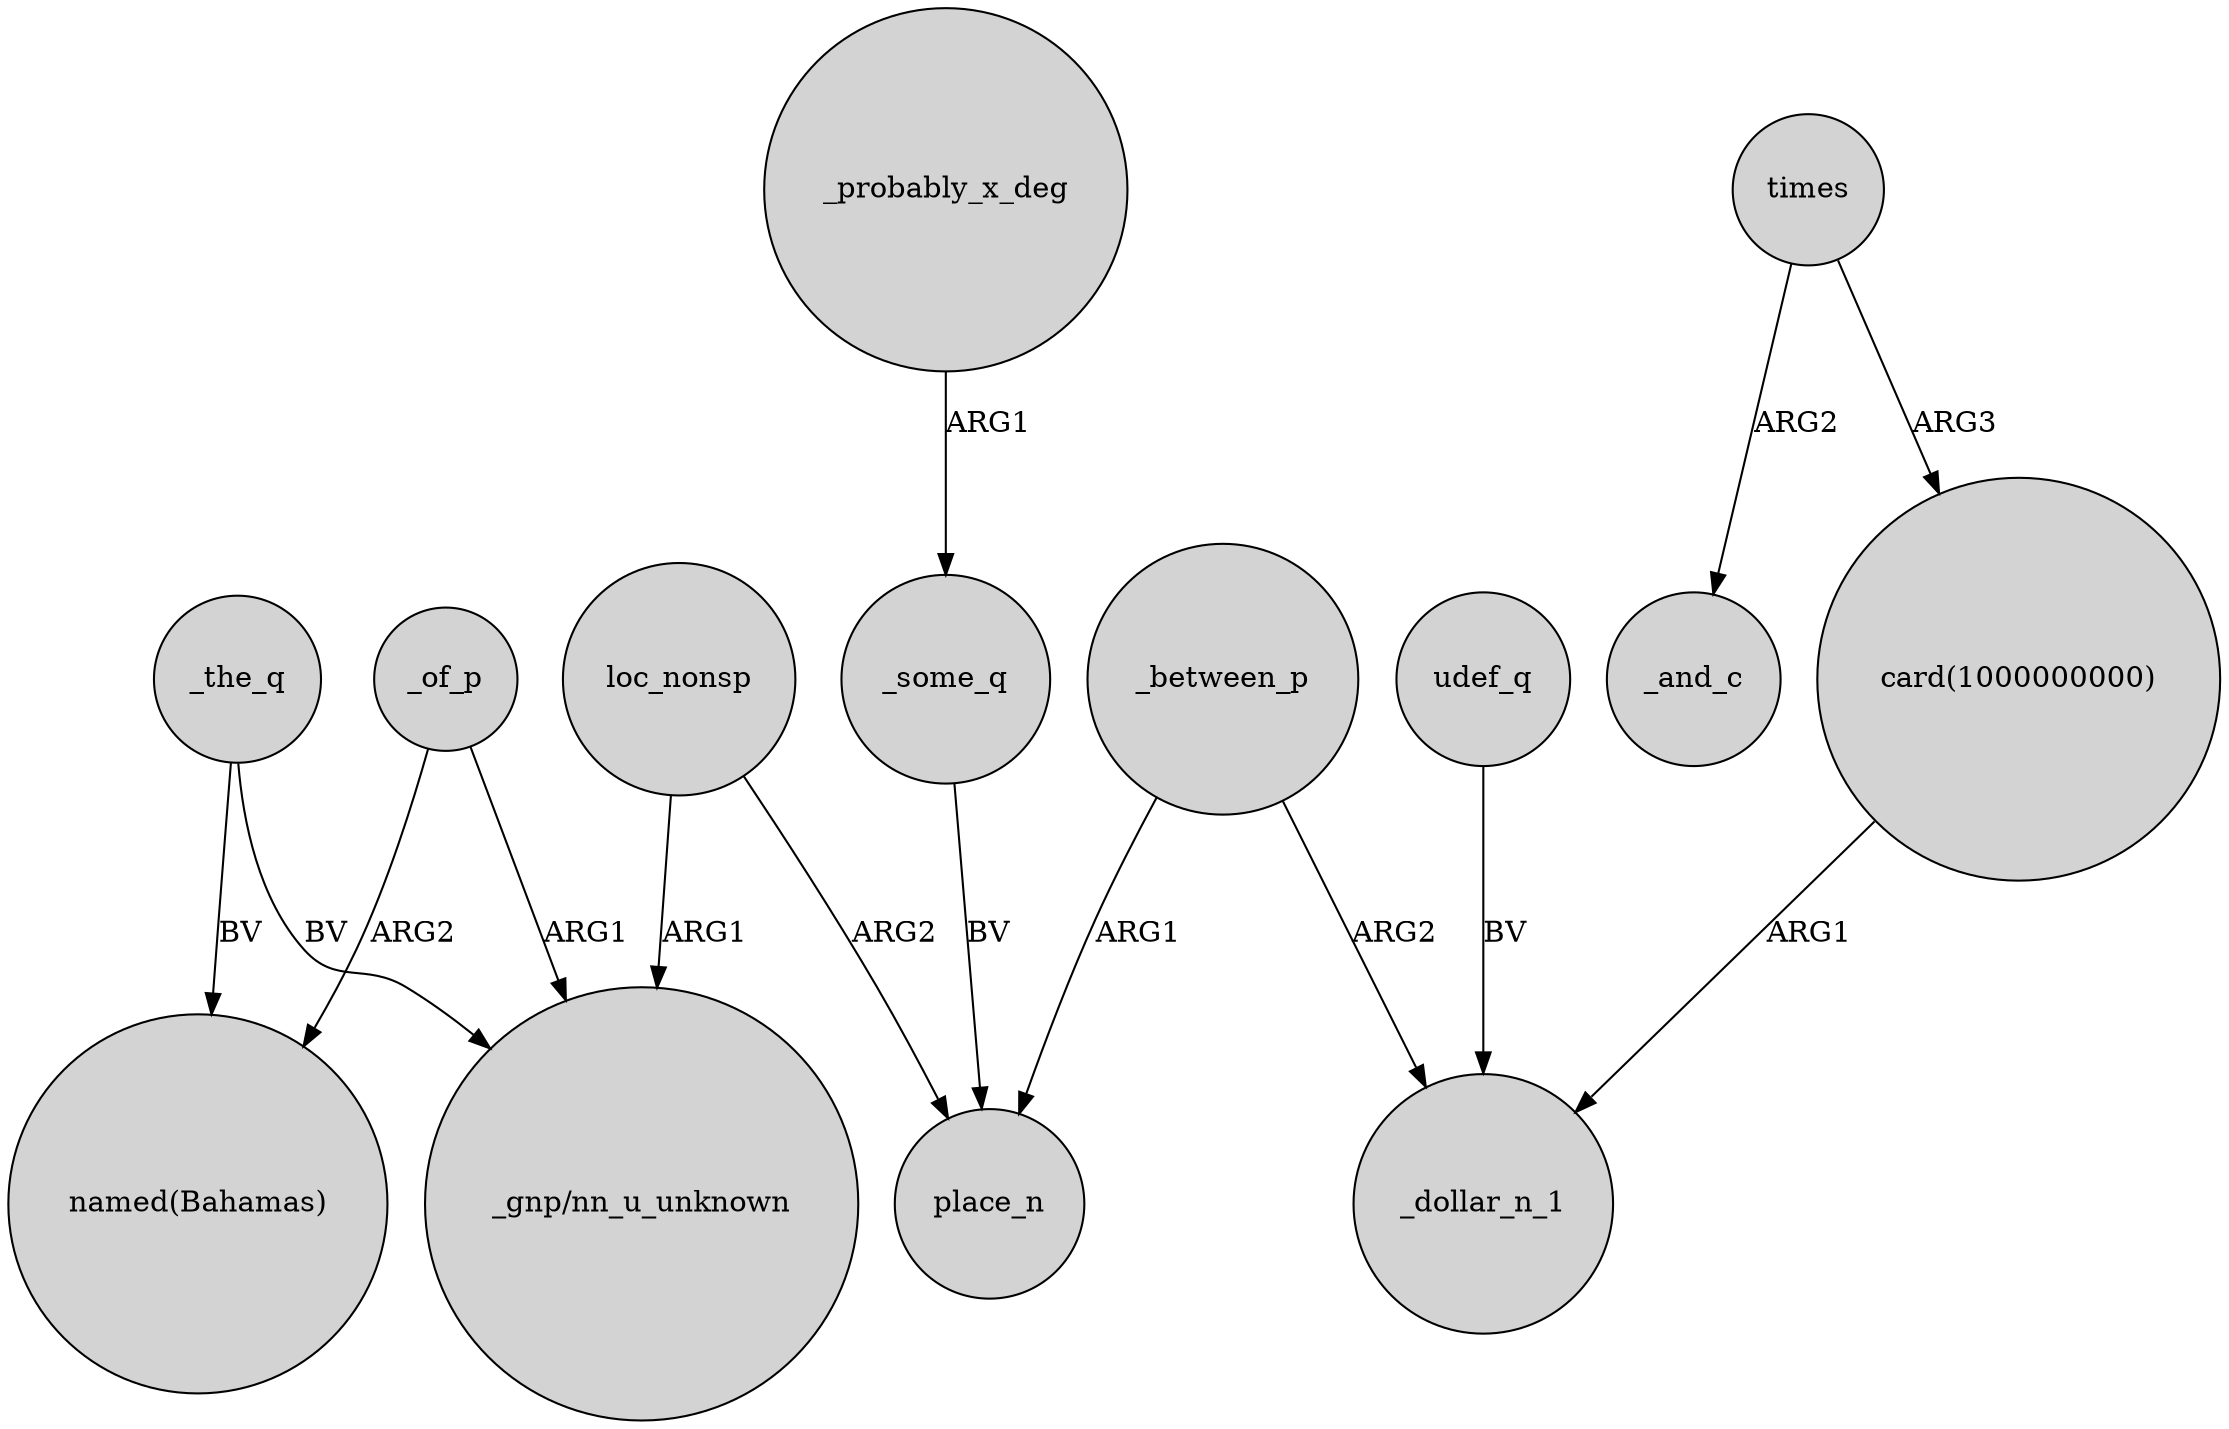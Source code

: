 digraph {
	node [shape=circle style=filled]
	loc_nonsp -> "_gnp/nn_u_unknown" [label=ARG1]
	loc_nonsp -> place_n [label=ARG2]
	_between_p -> _dollar_n_1 [label=ARG2]
	_the_q -> "named(Bahamas)" [label=BV]
	udef_q -> _dollar_n_1 [label=BV]
	_some_q -> place_n [label=BV]
	_between_p -> place_n [label=ARG1]
	"card(1000000000)" -> _dollar_n_1 [label=ARG1]
	_of_p -> "_gnp/nn_u_unknown" [label=ARG1]
	times -> _and_c [label=ARG2]
	_the_q -> "_gnp/nn_u_unknown" [label=BV]
	times -> "card(1000000000)" [label=ARG3]
	_of_p -> "named(Bahamas)" [label=ARG2]
	_probably_x_deg -> _some_q [label=ARG1]
}

